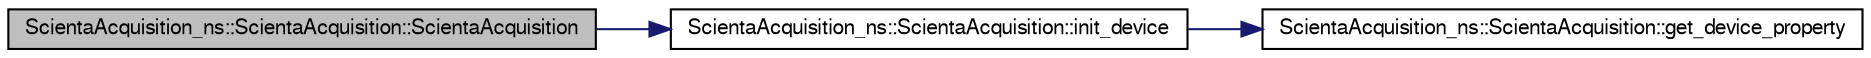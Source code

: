 digraph G
{
  edge [fontname="FreeSans",fontsize="10",labelfontname="FreeSans",labelfontsize="10"];
  node [fontname="FreeSans",fontsize="10",shape=record];
  rankdir=LR;
  Node1 [label="ScientaAcquisition_ns::ScientaAcquisition::ScientaAcquisition",height=0.2,width=0.4,color="black", fillcolor="grey75", style="filled" fontcolor="black"];
  Node1 -> Node2 [color="midnightblue",fontsize="10",style="solid",fontname="FreeSans"];
  Node2 [label="ScientaAcquisition_ns::ScientaAcquisition::init_device",height=0.2,width=0.4,color="black", fillcolor="white", style="filled",URL="$class_scienta_acquisition__ns_1_1_scienta_acquisition.html#a7081d8a055ec1bc5659ffa7221d26f5f",tooltip="Initialize the device."];
  Node2 -> Node3 [color="midnightblue",fontsize="10",style="solid",fontname="FreeSans"];
  Node3 [label="ScientaAcquisition_ns::ScientaAcquisition::get_device_property",height=0.2,width=0.4,color="black", fillcolor="white", style="filled",URL="$class_scienta_acquisition__ns_1_1_scienta_acquisition.html#ab24b94cdfd637eefcf10752bdbbd196e",tooltip="Read the device properties from database."];
}

